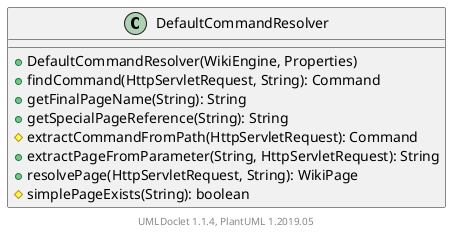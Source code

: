 @startuml

    class DefaultCommandResolver [[DefaultCommandResolver.html]] {
        +DefaultCommandResolver(WikiEngine, Properties)
        +findCommand(HttpServletRequest, String): Command
        +getFinalPageName(String): String
        +getSpecialPageReference(String): String
        #extractCommandFromPath(HttpServletRequest): Command
        +extractPageFromParameter(String, HttpServletRequest): String
        +resolvePage(HttpServletRequest, String): WikiPage
        #simplePageExists(String): boolean
    }


    center footer UMLDoclet 1.1.4, PlantUML 1.2019.05
@enduml
